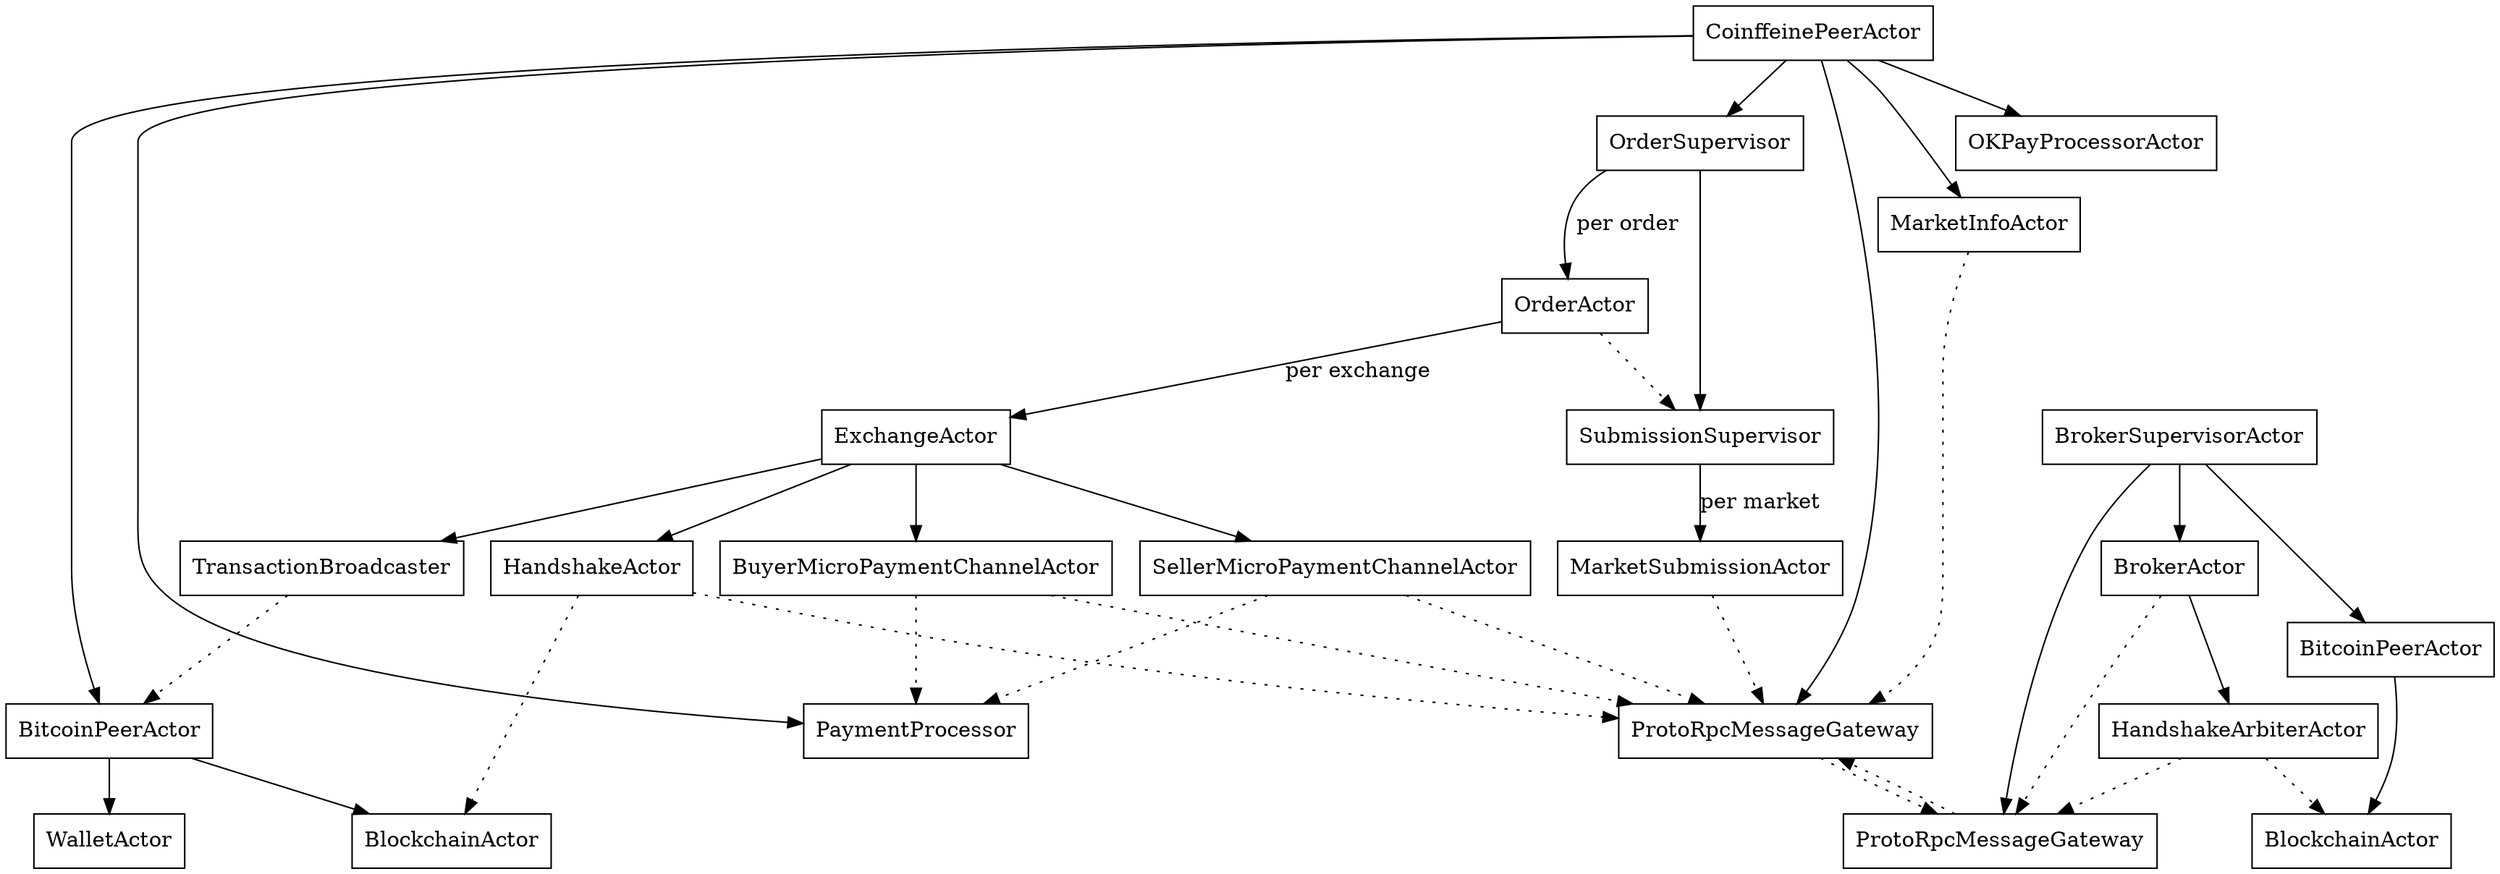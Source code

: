 digraph {
	node[shape=rectangle];

	ProtoRpcMessageGateway1[label="ProtoRpcMessageGateway"];
	ProtoRpcMessageGateway2[label="ProtoRpcMessageGateway"];
	ProtoRpcMessageGateway1 -> ProtoRpcMessageGateway2 [style=dotted];
	ProtoRpcMessageGateway2 -> ProtoRpcMessageGateway1 [style=dotted];

	BitcoinPeerActor1[label="BitcoinPeerActor"];
	BlockchainActor1[label="BlockchainActor"];
	BitcoinPeerActor1 -> BlockchainActor1, WalletActor;
	BitcoinPeerActor2[label="BitcoinPeerActor"];
	BlockchainActor2[label="BlockchainActor"];
	BitcoinPeerActor2 -> BlockchainActor2;

	#############################################################
	# Client side
	CoinffeinePeerActor -> ProtoRpcMessageGateway1, OrderSupervisor,
                               BitcoinPeerActor1, PaymentProcessor,
			       OKPayProcessorActor;
	CoinffeinePeerActor -> MarketInfoActor;

	MarketInfoActor -> ProtoRpcMessageGateway1[style=dotted];
	OrderSupervisor -> SubmissionSupervisor;
	SubmissionSupervisor -> MarketSubmissionActor[label="per market"];
	OrderSupervisor -> OrderActor[label="per order"];
	OrderActor -> ExchangeActor [label="per exchange"];
	MarketSubmissionActor -> ProtoRpcMessageGateway1[style=dotted];
	OrderActor -> SubmissionSupervisor [style=dotted];

	# Client exchange
	ExchangeActor -> HandshakeActor, 
		         BuyerMicroPaymentChannelActor, 
		         SellerMicroPaymentChannelActor, 
			 TransactionBroadcaster;
	HandshakeActor -> ProtoRpcMessageGateway1, BlockchainActor1 [style=dotted];
	TransactionBroadcaster -> BitcoinPeerActor1 [style=dotted];
	BuyerMicroPaymentChannelActor -> ProtoRpcMessageGateway1, PaymentProcessor [style=dotted];
	SellerMicroPaymentChannelActor -> ProtoRpcMessageGateway1, PaymentProcessor [style=dotted];


	#############################################################
	# Server side
	BrokerSupervisorActor -> BrokerActor, ProtoRpcMessageGateway2,
 			         BitcoinPeerActor2;
	BrokerActor -> ProtoRpcMessageGateway2[style=dotted];
	BrokerActor -> HandshakeArbiterActor;
	HandshakeArbiterActor -> ProtoRpcMessageGateway2[style=dotted];
	HandshakeArbiterActor -> BlockchainActor2[style=dotted];
}
